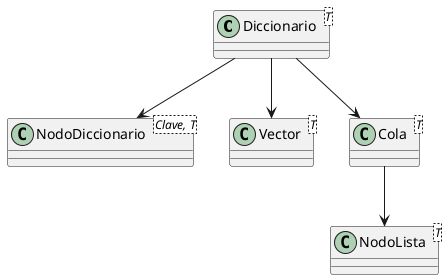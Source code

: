 @startuml

class Diccionario<T> {
}

class NodoDiccionario<Clave, T> {
}

class Vector<T> {
}

class Cola<T> {
}

class NodoLista<T> {
}

Diccionario --> NodoDiccionario
Diccionario --> Vector
Diccionario --> Cola
Cola --> NodoLista

@enduml